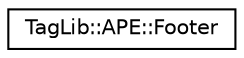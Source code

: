 digraph "Graphical Class Hierarchy"
{
  edge [fontname="Helvetica",fontsize="10",labelfontname="Helvetica",labelfontsize="10"];
  node [fontname="Helvetica",fontsize="10",shape=record];
  rankdir="LR";
  Node1 [label="TagLib::APE::Footer",height=0.2,width=0.4,color="black", fillcolor="white", style="filled",URL="$class_tag_lib_1_1_a_p_e_1_1_footer.html",tooltip="An implementation of APE footers. "];
}
